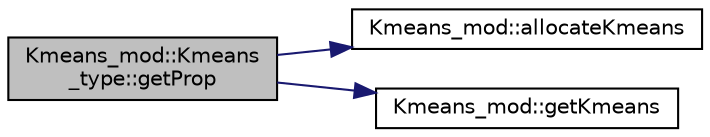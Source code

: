 digraph "Kmeans_mod::Kmeans_type::getProp"
{
 // LATEX_PDF_SIZE
  edge [fontname="Helvetica",fontsize="10",labelfontname="Helvetica",labelfontsize="10"];
  node [fontname="Helvetica",fontsize="10",shape=record];
  rankdir="LR";
  Node1 [label="Kmeans_mod::Kmeans\l_type::getProp",height=0.2,width=0.4,color="black", fillcolor="grey75", style="filled", fontcolor="black",tooltip=" "];
  Node1 -> Node2 [color="midnightblue",fontsize="10",style="solid",fontname="Helvetica"];
  Node2 [label="Kmeans_mod::allocateKmeans",height=0.2,width=0.4,color="black", fillcolor="white", style="filled",URL="$namespaceKmeans__mod.html#a5fb9bb4b4505ce4fce10ba73e509af2f",tooltip=" "];
  Node1 -> Node3 [color="midnightblue",fontsize="10",style="solid",fontname="Helvetica"];
  Node3 [label="Kmeans_mod::getKmeans",height=0.2,width=0.4,color="black", fillcolor="white", style="filled",URL="$namespaceKmeans__mod.html#a326680f1f273d7651781eed4879d4d4f",tooltip="Perform the Kmeans clustering for nt tries on the input data set represented by the array Point(nd,..."];
}
